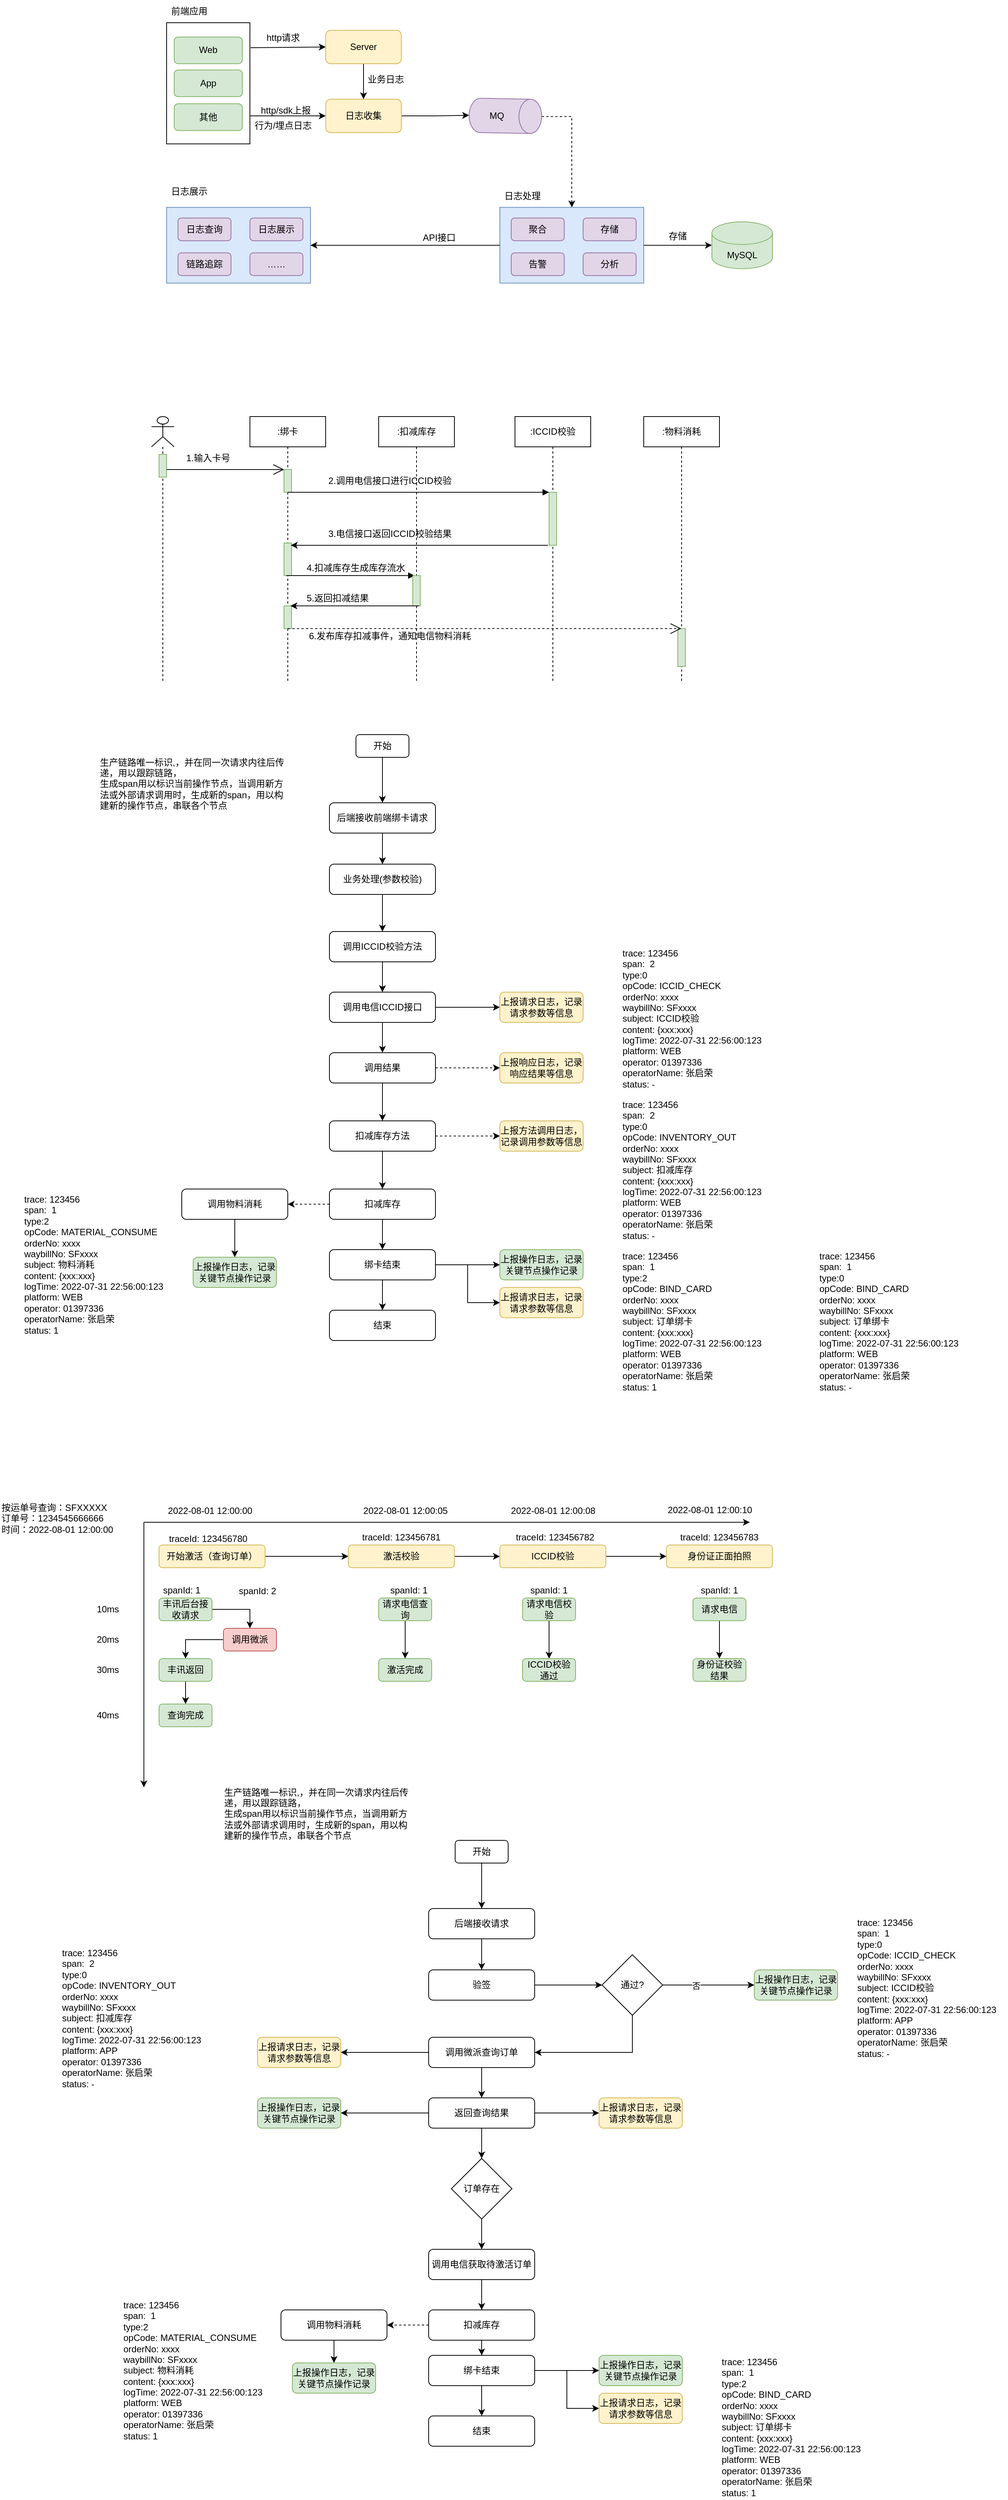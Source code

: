 <mxfile version="20.1.2" type="github">
  <diagram id="kvTPYWObUU4OJ8QcUyJl" name="第 1 页">
    <mxGraphModel dx="1422" dy="839" grid="1" gridSize="10" guides="1" tooltips="1" connect="1" arrows="1" fold="1" page="1" pageScale="1" pageWidth="1169" pageHeight="827" math="0" shadow="0">
      <root>
        <mxCell id="0" />
        <mxCell id="1" parent="0" />
        <mxCell id="aw7fuCHsteFxEcOTFYNh-49" style="edgeStyle=orthogonalEdgeStyle;rounded=0;orthogonalLoop=1;jettySize=auto;html=1;exitX=0.5;exitY=0;exitDx=0;exitDy=0;exitPerimeter=0;dashed=1;" parent="1" source="aw7fuCHsteFxEcOTFYNh-10" target="aw7fuCHsteFxEcOTFYNh-41" edge="1">
          <mxGeometry relative="1" as="geometry" />
        </mxCell>
        <mxCell id="aw7fuCHsteFxEcOTFYNh-10" value="" style="shape=cylinder3;whiteSpace=wrap;html=1;boundedLbl=1;backgroundOutline=1;size=15;rotation=91;fillColor=#e1d5e7;strokeColor=#9673a6;" parent="1" vertex="1">
          <mxGeometry x="654.67" y="185.13" width="45.33" height="95.83" as="geometry" />
        </mxCell>
        <mxCell id="aw7fuCHsteFxEcOTFYNh-28" value="" style="group" parent="1" vertex="1" connectable="0">
          <mxGeometry x="230" y="353.82" width="190" height="100" as="geometry" />
        </mxCell>
        <mxCell id="aw7fuCHsteFxEcOTFYNh-22" value="" style="rounded=0;whiteSpace=wrap;html=1;fillColor=#dae8fc;strokeColor=#6c8ebf;" parent="aw7fuCHsteFxEcOTFYNh-28" vertex="1">
          <mxGeometry width="190" height="100" as="geometry" />
        </mxCell>
        <mxCell id="aw7fuCHsteFxEcOTFYNh-19" value="日志查询" style="rounded=1;whiteSpace=wrap;html=1;fillColor=#e1d5e7;strokeColor=#9673a6;" parent="aw7fuCHsteFxEcOTFYNh-28" vertex="1">
          <mxGeometry x="15" y="14" width="70" height="30" as="geometry" />
        </mxCell>
        <mxCell id="aw7fuCHsteFxEcOTFYNh-20" value="日志展示" style="rounded=1;whiteSpace=wrap;html=1;fillColor=#e1d5e7;strokeColor=#9673a6;" parent="aw7fuCHsteFxEcOTFYNh-28" vertex="1">
          <mxGeometry x="110" y="14" width="70" height="30" as="geometry" />
        </mxCell>
        <mxCell id="aw7fuCHsteFxEcOTFYNh-21" value="链路追踪" style="rounded=1;whiteSpace=wrap;html=1;fillColor=#e1d5e7;strokeColor=#9673a6;" parent="aw7fuCHsteFxEcOTFYNh-28" vertex="1">
          <mxGeometry x="15" y="60" width="70" height="30" as="geometry" />
        </mxCell>
        <mxCell id="KkT-oR0zyqJZEEh2iuAG-106" value="……" style="rounded=1;whiteSpace=wrap;html=1;fillColor=#e1d5e7;strokeColor=#9673a6;" parent="aw7fuCHsteFxEcOTFYNh-28" vertex="1">
          <mxGeometry x="110" y="60" width="70" height="30" as="geometry" />
        </mxCell>
        <mxCell id="aw7fuCHsteFxEcOTFYNh-40" value="" style="group" parent="1" vertex="1" connectable="0">
          <mxGeometry x="670" y="353.82" width="190" height="100" as="geometry" />
        </mxCell>
        <mxCell id="aw7fuCHsteFxEcOTFYNh-41" value="" style="rounded=0;whiteSpace=wrap;html=1;fillColor=#dae8fc;strokeColor=#6c8ebf;" parent="aw7fuCHsteFxEcOTFYNh-40" vertex="1">
          <mxGeometry width="190" height="100" as="geometry" />
        </mxCell>
        <mxCell id="aw7fuCHsteFxEcOTFYNh-42" value="聚合" style="rounded=1;whiteSpace=wrap;html=1;fillColor=#e1d5e7;strokeColor=#9673a6;" parent="aw7fuCHsteFxEcOTFYNh-40" vertex="1">
          <mxGeometry x="15" y="14" width="70" height="30" as="geometry" />
        </mxCell>
        <mxCell id="aw7fuCHsteFxEcOTFYNh-43" value="存储" style="rounded=1;whiteSpace=wrap;html=1;fillColor=#e1d5e7;strokeColor=#9673a6;" parent="aw7fuCHsteFxEcOTFYNh-40" vertex="1">
          <mxGeometry x="110" y="14" width="70" height="30" as="geometry" />
        </mxCell>
        <mxCell id="aw7fuCHsteFxEcOTFYNh-44" value="告警" style="rounded=1;whiteSpace=wrap;html=1;fillColor=#e1d5e7;strokeColor=#9673a6;" parent="aw7fuCHsteFxEcOTFYNh-40" vertex="1">
          <mxGeometry x="15" y="60" width="70" height="30" as="geometry" />
        </mxCell>
        <mxCell id="aw7fuCHsteFxEcOTFYNh-45" value="分析" style="rounded=1;whiteSpace=wrap;html=1;fillColor=#e1d5e7;strokeColor=#9673a6;" parent="aw7fuCHsteFxEcOTFYNh-40" vertex="1">
          <mxGeometry x="110" y="60" width="70" height="30" as="geometry" />
        </mxCell>
        <mxCell id="aw7fuCHsteFxEcOTFYNh-46" value="日志展示" style="text;html=1;strokeColor=none;fillColor=none;align=center;verticalAlign=middle;whiteSpace=wrap;rounded=0;" parent="1" vertex="1">
          <mxGeometry x="230" y="317.82" width="60" height="30" as="geometry" />
        </mxCell>
        <mxCell id="aw7fuCHsteFxEcOTFYNh-47" value="日志处理" style="text;html=1;strokeColor=none;fillColor=none;align=center;verticalAlign=middle;whiteSpace=wrap;rounded=0;" parent="1" vertex="1">
          <mxGeometry x="670" y="323.82" width="60" height="30" as="geometry" />
        </mxCell>
        <mxCell id="aw7fuCHsteFxEcOTFYNh-57" style="edgeStyle=orthogonalEdgeStyle;rounded=0;orthogonalLoop=1;jettySize=auto;html=1;exitX=1;exitY=0.5;exitDx=0;exitDy=0;entryX=0;entryY=0.5;entryDx=0;entryDy=0;entryPerimeter=0;" parent="1" source="aw7fuCHsteFxEcOTFYNh-41" target="aw7fuCHsteFxEcOTFYNh-60" edge="1">
          <mxGeometry relative="1" as="geometry">
            <mxPoint x="940" y="403.82" as="targetPoint" />
          </mxGeometry>
        </mxCell>
        <mxCell id="aw7fuCHsteFxEcOTFYNh-58" style="edgeStyle=orthogonalEdgeStyle;rounded=0;orthogonalLoop=1;jettySize=auto;html=1;exitX=0;exitY=0.5;exitDx=0;exitDy=0;entryX=1;entryY=0.5;entryDx=0;entryDy=0;" parent="1" source="aw7fuCHsteFxEcOTFYNh-41" target="aw7fuCHsteFxEcOTFYNh-22" edge="1">
          <mxGeometry relative="1" as="geometry" />
        </mxCell>
        <mxCell id="aw7fuCHsteFxEcOTFYNh-59" value="API接口" style="text;html=1;strokeColor=none;fillColor=none;align=center;verticalAlign=middle;whiteSpace=wrap;rounded=0;" parent="1" vertex="1">
          <mxGeometry x="560" y="379" width="60" height="30" as="geometry" />
        </mxCell>
        <mxCell id="aw7fuCHsteFxEcOTFYNh-60" value="MySQL" style="shape=cylinder3;whiteSpace=wrap;html=1;boundedLbl=1;backgroundOutline=1;size=15;fillColor=#d5e8d4;strokeColor=#82b366;" parent="1" vertex="1">
          <mxGeometry x="950" y="372.82" width="80" height="62" as="geometry" />
        </mxCell>
        <mxCell id="aw7fuCHsteFxEcOTFYNh-62" style="edgeStyle=orthogonalEdgeStyle;rounded=0;orthogonalLoop=1;jettySize=auto;html=1;exitX=1;exitY=0.5;exitDx=0;exitDy=0;entryX=0.5;entryY=1;entryDx=0;entryDy=0;entryPerimeter=0;" parent="1" source="aw7fuCHsteFxEcOTFYNh-61" target="aw7fuCHsteFxEcOTFYNh-10" edge="1">
          <mxGeometry relative="1" as="geometry" />
        </mxCell>
        <mxCell id="aw7fuCHsteFxEcOTFYNh-61" value="日志收集" style="rounded=1;whiteSpace=wrap;html=1;fillColor=#fff2cc;strokeColor=#d6b656;" parent="1" vertex="1">
          <mxGeometry x="440" y="211" width="100" height="44.09" as="geometry" />
        </mxCell>
        <mxCell id="aw7fuCHsteFxEcOTFYNh-63" value="MQ" style="text;html=1;strokeColor=none;fillColor=none;align=center;verticalAlign=middle;whiteSpace=wrap;rounded=0;" parent="1" vertex="1">
          <mxGeometry x="636" y="218.04" width="60" height="30" as="geometry" />
        </mxCell>
        <mxCell id="KkT-oR0zyqJZEEh2iuAG-2" value="前端应用" style="text;html=1;strokeColor=none;fillColor=none;align=center;verticalAlign=middle;whiteSpace=wrap;rounded=0;" parent="1" vertex="1">
          <mxGeometry x="230" y="80" width="60" height="30" as="geometry" />
        </mxCell>
        <mxCell id="KkT-oR0zyqJZEEh2iuAG-8" value="" style="group;fillColor=#d5e8d4;strokeColor=#82b366;" parent="1" vertex="1" connectable="0">
          <mxGeometry x="230" y="110" width="110" height="160" as="geometry" />
        </mxCell>
        <mxCell id="KkT-oR0zyqJZEEh2iuAG-1" value="" style="rounded=0;whiteSpace=wrap;html=1;" parent="KkT-oR0zyqJZEEh2iuAG-8" vertex="1">
          <mxGeometry width="110" height="160.0" as="geometry" />
        </mxCell>
        <mxCell id="KkT-oR0zyqJZEEh2iuAG-4" value="Web" style="rounded=1;whiteSpace=wrap;html=1;fillColor=#d5e8d4;strokeColor=#82b366;" parent="KkT-oR0zyqJZEEh2iuAG-8" vertex="1">
          <mxGeometry x="10" y="18.824" width="90" height="35.294" as="geometry" />
        </mxCell>
        <mxCell id="KkT-oR0zyqJZEEh2iuAG-5" value="App" style="rounded=1;whiteSpace=wrap;html=1;fillColor=#d5e8d4;strokeColor=#82b366;" parent="KkT-oR0zyqJZEEh2iuAG-8" vertex="1">
          <mxGeometry x="10" y="62.353" width="90" height="35.294" as="geometry" />
        </mxCell>
        <mxCell id="KkT-oR0zyqJZEEh2iuAG-7" value="其他" style="rounded=1;whiteSpace=wrap;html=1;fillColor=#d5e8d4;strokeColor=#82b366;" parent="KkT-oR0zyqJZEEh2iuAG-8" vertex="1">
          <mxGeometry x="10" y="107.059" width="90" height="35.294" as="geometry" />
        </mxCell>
        <mxCell id="KkT-oR0zyqJZEEh2iuAG-11" value="http请求" style="text;html=1;strokeColor=none;fillColor=none;align=center;verticalAlign=middle;whiteSpace=wrap;rounded=0;" parent="1" vertex="1">
          <mxGeometry x="350" y="120" width="67.5" height="20" as="geometry" />
        </mxCell>
        <mxCell id="KkT-oR0zyqJZEEh2iuAG-36" value=":绑卡" style="shape=umlLifeline;perimeter=lifelinePerimeter;whiteSpace=wrap;html=1;container=1;collapsible=0;recursiveResize=0;outlineConnect=0;" parent="1" vertex="1">
          <mxGeometry x="340" y="630" width="100" height="350" as="geometry" />
        </mxCell>
        <mxCell id="KkT-oR0zyqJZEEh2iuAG-39" value="" style="html=1;points=[];perimeter=orthogonalPerimeter;fillColor=#d5e8d4;strokeColor=#82b366;" parent="KkT-oR0zyqJZEEh2iuAG-36" vertex="1">
          <mxGeometry x="45" y="70" width="10" height="30" as="geometry" />
        </mxCell>
        <mxCell id="KkT-oR0zyqJZEEh2iuAG-44" value="" style="html=1;points=[];perimeter=orthogonalPerimeter;fillColor=#d5e8d4;strokeColor=#82b366;" parent="KkT-oR0zyqJZEEh2iuAG-36" vertex="1">
          <mxGeometry x="45" y="167" width="10" height="43" as="geometry" />
        </mxCell>
        <mxCell id="KkT-oR0zyqJZEEh2iuAG-52" value="" style="html=1;verticalAlign=bottom;endArrow=block;rounded=0;" parent="KkT-oR0zyqJZEEh2iuAG-36" edge="1">
          <mxGeometry x="0.203" y="10" width="80" relative="1" as="geometry">
            <mxPoint x="48" y="210" as="sourcePoint" />
            <mxPoint x="217.5" y="210" as="targetPoint" />
            <mxPoint as="offset" />
          </mxGeometry>
        </mxCell>
        <mxCell id="KkT-oR0zyqJZEEh2iuAG-56" value="" style="html=1;points=[];perimeter=orthogonalPerimeter;fillColor=#d5e8d4;strokeColor=#82b366;" parent="KkT-oR0zyqJZEEh2iuAG-36" vertex="1">
          <mxGeometry x="45" y="250" width="10" height="30" as="geometry" />
        </mxCell>
        <mxCell id="KkT-oR0zyqJZEEh2iuAG-37" value=":扣减库存" style="shape=umlLifeline;perimeter=lifelinePerimeter;whiteSpace=wrap;html=1;container=1;collapsible=0;recursiveResize=0;outlineConnect=0;" parent="1" vertex="1">
          <mxGeometry x="510" y="630" width="100" height="350" as="geometry" />
        </mxCell>
        <mxCell id="KkT-oR0zyqJZEEh2iuAG-49" value="" style="html=1;points=[];perimeter=orthogonalPerimeter;fillColor=#d5e8d4;strokeColor=#82b366;" parent="KkT-oR0zyqJZEEh2iuAG-37" vertex="1">
          <mxGeometry x="45" y="210" width="10" height="40" as="geometry" />
        </mxCell>
        <mxCell id="KkT-oR0zyqJZEEh2iuAG-76" value="6.发布库存扣减事件，通知电信物料消耗" style="text;html=1;strokeColor=none;fillColor=none;align=center;verticalAlign=middle;whiteSpace=wrap;rounded=0;" parent="KkT-oR0zyqJZEEh2iuAG-37" vertex="1">
          <mxGeometry x="-110" y="280" width="250" height="20" as="geometry" />
        </mxCell>
        <mxCell id="KkT-oR0zyqJZEEh2iuAG-38" value=":ICCID校验" style="shape=umlLifeline;perimeter=lifelinePerimeter;whiteSpace=wrap;html=1;container=1;collapsible=0;recursiveResize=0;outlineConnect=0;" parent="1" vertex="1">
          <mxGeometry x="690" y="630" width="100" height="350" as="geometry" />
        </mxCell>
        <mxCell id="KkT-oR0zyqJZEEh2iuAG-41" value="" style="html=1;points=[];perimeter=orthogonalPerimeter;fillColor=#d5e8d4;strokeColor=#82b366;" parent="KkT-oR0zyqJZEEh2iuAG-38" vertex="1">
          <mxGeometry x="45" y="100" width="10" height="70" as="geometry" />
        </mxCell>
        <mxCell id="KkT-oR0zyqJZEEh2iuAG-42" value="" style="html=1;verticalAlign=bottom;endArrow=block;entryX=0;entryY=0;rounded=0;" parent="1" source="KkT-oR0zyqJZEEh2iuAG-36" target="KkT-oR0zyqJZEEh2iuAG-41" edge="1">
          <mxGeometry relative="1" as="geometry">
            <mxPoint x="665" y="730" as="sourcePoint" />
          </mxGeometry>
        </mxCell>
        <mxCell id="KkT-oR0zyqJZEEh2iuAG-48" value="" style="endArrow=classic;html=1;rounded=0;" parent="1" edge="1">
          <mxGeometry width="50" height="50" relative="1" as="geometry">
            <mxPoint x="733.5" y="800" as="sourcePoint" />
            <mxPoint x="394" y="800" as="targetPoint" />
            <Array as="points">
              <mxPoint x="524" y="800" />
            </Array>
          </mxGeometry>
        </mxCell>
        <mxCell id="KkT-oR0zyqJZEEh2iuAG-53" value=":物料消耗" style="shape=umlLifeline;perimeter=lifelinePerimeter;whiteSpace=wrap;html=1;container=1;collapsible=0;recursiveResize=0;outlineConnect=0;" parent="1" vertex="1">
          <mxGeometry x="860" y="630" width="100" height="350" as="geometry" />
        </mxCell>
        <mxCell id="KkT-oR0zyqJZEEh2iuAG-55" value="" style="html=1;points=[];perimeter=orthogonalPerimeter;fillColor=#d5e8d4;strokeColor=#82b366;" parent="KkT-oR0zyqJZEEh2iuAG-53" vertex="1">
          <mxGeometry x="45" y="280" width="10" height="50" as="geometry" />
        </mxCell>
        <mxCell id="KkT-oR0zyqJZEEh2iuAG-57" value="" style="endArrow=classic;html=1;rounded=0;" parent="1" edge="1">
          <mxGeometry width="50" height="50" relative="1" as="geometry">
            <mxPoint x="563.5" y="880" as="sourcePoint" />
            <mxPoint x="393.5" y="880" as="targetPoint" />
            <Array as="points">
              <mxPoint x="494" y="880" />
            </Array>
          </mxGeometry>
        </mxCell>
        <mxCell id="KkT-oR0zyqJZEEh2iuAG-62" value="" style="endArrow=open;endFill=1;endSize=12;html=1;rounded=0;dashed=1;" parent="1" target="KkT-oR0zyqJZEEh2iuAG-53" edge="1">
          <mxGeometry width="160" relative="1" as="geometry">
            <mxPoint x="390" y="910" as="sourcePoint" />
            <mxPoint x="550" y="910" as="targetPoint" />
          </mxGeometry>
        </mxCell>
        <mxCell id="KkT-oR0zyqJZEEh2iuAG-66" value="" style="shape=umlLifeline;participant=umlActor;perimeter=lifelinePerimeter;whiteSpace=wrap;html=1;container=1;collapsible=0;recursiveResize=0;verticalAlign=top;spacingTop=36;outlineConnect=0;" parent="1" vertex="1">
          <mxGeometry x="210" y="630" width="30" height="350" as="geometry" />
        </mxCell>
        <mxCell id="KkT-oR0zyqJZEEh2iuAG-67" value="" style="html=1;points=[];perimeter=orthogonalPerimeter;fillColor=#d5e8d4;strokeColor=#82b366;" parent="KkT-oR0zyqJZEEh2iuAG-66" vertex="1">
          <mxGeometry x="10" y="50" width="10" height="30" as="geometry" />
        </mxCell>
        <mxCell id="KkT-oR0zyqJZEEh2iuAG-68" value="" style="endArrow=open;endFill=1;endSize=12;html=1;rounded=0;" parent="1" edge="1">
          <mxGeometry width="160" relative="1" as="geometry">
            <mxPoint x="230" y="700" as="sourcePoint" />
            <mxPoint x="385" y="700" as="targetPoint" />
          </mxGeometry>
        </mxCell>
        <mxCell id="KkT-oR0zyqJZEEh2iuAG-69" value="1.输入卡号" style="text;html=1;strokeColor=none;fillColor=none;align=center;verticalAlign=middle;whiteSpace=wrap;rounded=0;" parent="1" vertex="1">
          <mxGeometry x="255" y="670" width="60" height="30" as="geometry" />
        </mxCell>
        <mxCell id="KkT-oR0zyqJZEEh2iuAG-70" value="2.调用电信接口进行ICCID校验" style="text;html=1;strokeColor=none;fillColor=none;align=center;verticalAlign=middle;whiteSpace=wrap;rounded=0;" parent="1" vertex="1">
          <mxGeometry x="440" y="700" width="170" height="30" as="geometry" />
        </mxCell>
        <mxCell id="KkT-oR0zyqJZEEh2iuAG-71" value="3.电信接口返回ICCID校验结果" style="text;html=1;strokeColor=none;fillColor=none;align=center;verticalAlign=middle;whiteSpace=wrap;rounded=0;" parent="1" vertex="1">
          <mxGeometry x="440" y="770" width="170" height="30" as="geometry" />
        </mxCell>
        <mxCell id="KkT-oR0zyqJZEEh2iuAG-72" value="4.扣减库存生成库存流水" style="text;html=1;strokeColor=none;fillColor=none;align=center;verticalAlign=middle;whiteSpace=wrap;rounded=0;" parent="1" vertex="1">
          <mxGeometry x="410" y="820" width="140" height="20" as="geometry" />
        </mxCell>
        <mxCell id="KkT-oR0zyqJZEEh2iuAG-73" value="5.返回扣减结果" style="text;html=1;strokeColor=none;fillColor=none;align=center;verticalAlign=middle;whiteSpace=wrap;rounded=0;" parent="1" vertex="1">
          <mxGeometry x="396" y="860" width="120" height="20" as="geometry" />
        </mxCell>
        <mxCell id="KkT-oR0zyqJZEEh2iuAG-95" style="edgeStyle=orthogonalEdgeStyle;rounded=0;orthogonalLoop=1;jettySize=auto;html=1;exitX=0.5;exitY=1;exitDx=0;exitDy=0;entryX=0.5;entryY=0;entryDx=0;entryDy=0;" parent="1" source="KkT-oR0zyqJZEEh2iuAG-92" target="aw7fuCHsteFxEcOTFYNh-61" edge="1">
          <mxGeometry relative="1" as="geometry" />
        </mxCell>
        <mxCell id="KkT-oR0zyqJZEEh2iuAG-92" value="Server" style="rounded=1;whiteSpace=wrap;html=1;fillColor=#fff2cc;strokeColor=#d6b656;" parent="1" vertex="1">
          <mxGeometry x="440" y="120" width="100" height="44.09" as="geometry" />
        </mxCell>
        <mxCell id="KkT-oR0zyqJZEEh2iuAG-97" value="" style="endArrow=classic;html=1;rounded=0;entryX=0;entryY=0.5;entryDx=0;entryDy=0;" parent="1" target="aw7fuCHsteFxEcOTFYNh-61" edge="1">
          <mxGeometry width="50" height="50" relative="1" as="geometry">
            <mxPoint x="340" y="233" as="sourcePoint" />
            <mxPoint x="430" y="210" as="targetPoint" />
          </mxGeometry>
        </mxCell>
        <mxCell id="KkT-oR0zyqJZEEh2iuAG-98" value="http/sdk上报" style="text;html=1;strokeColor=none;fillColor=none;align=center;verticalAlign=middle;whiteSpace=wrap;rounded=0;" parent="1" vertex="1">
          <mxGeometry x="350" y="211" width="75" height="30" as="geometry" />
        </mxCell>
        <mxCell id="KkT-oR0zyqJZEEh2iuAG-99" value="业务日志" style="text;html=1;strokeColor=none;fillColor=none;align=center;verticalAlign=middle;whiteSpace=wrap;rounded=0;" parent="1" vertex="1">
          <mxGeometry x="492.5" y="175.5" width="52.5" height="19" as="geometry" />
        </mxCell>
        <mxCell id="KkT-oR0zyqJZEEh2iuAG-101" value="" style="endArrow=classic;html=1;rounded=0;entryX=0;entryY=0.5;entryDx=0;entryDy=0;exitX=1.009;exitY=0.206;exitDx=0;exitDy=0;exitPerimeter=0;" parent="1" source="KkT-oR0zyqJZEEh2iuAG-1" target="KkT-oR0zyqJZEEh2iuAG-92" edge="1">
          <mxGeometry width="50" height="50" relative="1" as="geometry">
            <mxPoint x="360" y="180" as="sourcePoint" />
            <mxPoint x="410" y="130" as="targetPoint" />
          </mxGeometry>
        </mxCell>
        <mxCell id="KkT-oR0zyqJZEEh2iuAG-103" value="存储" style="text;html=1;strokeColor=none;fillColor=none;align=center;verticalAlign=middle;whiteSpace=wrap;rounded=0;" parent="1" vertex="1">
          <mxGeometry x="880" y="383" width="50" height="17.18" as="geometry" />
        </mxCell>
        <mxCell id="KkT-oR0zyqJZEEh2iuAG-104" value="行为/埋点日志" style="text;html=1;strokeColor=none;fillColor=none;align=center;verticalAlign=middle;whiteSpace=wrap;rounded=0;" parent="1" vertex="1">
          <mxGeometry x="340.63" y="236.09" width="86.25" height="19" as="geometry" />
        </mxCell>
        <mxCell id="KkT-oR0zyqJZEEh2iuAG-109" style="edgeStyle=orthogonalEdgeStyle;rounded=0;orthogonalLoop=1;jettySize=auto;html=1;exitX=0.5;exitY=1;exitDx=0;exitDy=0;entryX=0.5;entryY=0;entryDx=0;entryDy=0;" parent="1" source="KkT-oR0zyqJZEEh2iuAG-107" target="KkT-oR0zyqJZEEh2iuAG-108" edge="1">
          <mxGeometry relative="1" as="geometry" />
        </mxCell>
        <mxCell id="KkT-oR0zyqJZEEh2iuAG-107" value="开始" style="rounded=1;whiteSpace=wrap;html=1;" parent="1" vertex="1">
          <mxGeometry x="480" y="1050" width="70" height="30" as="geometry" />
        </mxCell>
        <mxCell id="KkT-oR0zyqJZEEh2iuAG-111" style="edgeStyle=orthogonalEdgeStyle;rounded=0;orthogonalLoop=1;jettySize=auto;html=1;exitX=0.5;exitY=1;exitDx=0;exitDy=0;entryX=0.5;entryY=0;entryDx=0;entryDy=0;" parent="1" source="KkT-oR0zyqJZEEh2iuAG-108" target="KkT-oR0zyqJZEEh2iuAG-110" edge="1">
          <mxGeometry relative="1" as="geometry" />
        </mxCell>
        <mxCell id="KkT-oR0zyqJZEEh2iuAG-108" value="后端接收前端绑卡请求" style="rounded=1;whiteSpace=wrap;html=1;" parent="1" vertex="1">
          <mxGeometry x="445" y="1140" width="140" height="40" as="geometry" />
        </mxCell>
        <mxCell id="KkT-oR0zyqJZEEh2iuAG-117" style="edgeStyle=orthogonalEdgeStyle;rounded=0;orthogonalLoop=1;jettySize=auto;html=1;exitX=0.5;exitY=1;exitDx=0;exitDy=0;entryX=0.5;entryY=0;entryDx=0;entryDy=0;" parent="1" source="KkT-oR0zyqJZEEh2iuAG-110" target="KkT-oR0zyqJZEEh2iuAG-119" edge="1">
          <mxGeometry relative="1" as="geometry">
            <mxPoint x="515" y="1310" as="targetPoint" />
          </mxGeometry>
        </mxCell>
        <mxCell id="KkT-oR0zyqJZEEh2iuAG-110" value="业务处理(参数校验)" style="rounded=1;whiteSpace=wrap;html=1;" parent="1" vertex="1">
          <mxGeometry x="445" y="1221" width="140" height="40" as="geometry" />
        </mxCell>
        <mxCell id="KkT-oR0zyqJZEEh2iuAG-142" style="edgeStyle=orthogonalEdgeStyle;rounded=0;orthogonalLoop=1;jettySize=auto;html=1;exitX=0.5;exitY=1;exitDx=0;exitDy=0;entryX=0.5;entryY=0;entryDx=0;entryDy=0;" parent="1" source="KkT-oR0zyqJZEEh2iuAG-119" target="KkT-oR0zyqJZEEh2iuAG-131" edge="1">
          <mxGeometry relative="1" as="geometry" />
        </mxCell>
        <mxCell id="KkT-oR0zyqJZEEh2iuAG-119" value="调用ICCID校验方法" style="rounded=1;whiteSpace=wrap;html=1;" parent="1" vertex="1">
          <mxGeometry x="445" y="1310" width="140" height="40" as="geometry" />
        </mxCell>
        <mxCell id="KkT-oR0zyqJZEEh2iuAG-146" style="edgeStyle=orthogonalEdgeStyle;rounded=0;orthogonalLoop=1;jettySize=auto;html=1;exitX=0.5;exitY=1;exitDx=0;exitDy=0;entryX=0.5;entryY=0;entryDx=0;entryDy=0;" parent="1" source="KkT-oR0zyqJZEEh2iuAG-131" target="KkT-oR0zyqJZEEh2iuAG-132" edge="1">
          <mxGeometry relative="1" as="geometry" />
        </mxCell>
        <mxCell id="KkT-oR0zyqJZEEh2iuAG-157" style="edgeStyle=orthogonalEdgeStyle;rounded=0;orthogonalLoop=1;jettySize=auto;html=1;exitX=1;exitY=0.5;exitDx=0;exitDy=0;" parent="1" source="KkT-oR0zyqJZEEh2iuAG-131" target="KkT-oR0zyqJZEEh2iuAG-156" edge="1">
          <mxGeometry relative="1" as="geometry" />
        </mxCell>
        <mxCell id="KkT-oR0zyqJZEEh2iuAG-131" value="调用电信ICCID接口" style="rounded=1;whiteSpace=wrap;html=1;" parent="1" vertex="1">
          <mxGeometry x="445" y="1390" width="140" height="40" as="geometry" />
        </mxCell>
        <mxCell id="KkT-oR0zyqJZEEh2iuAG-143" style="edgeStyle=orthogonalEdgeStyle;rounded=0;orthogonalLoop=1;jettySize=auto;html=1;exitX=0.5;exitY=1;exitDx=0;exitDy=0;" parent="1" source="KkT-oR0zyqJZEEh2iuAG-132" target="KkT-oR0zyqJZEEh2iuAG-133" edge="1">
          <mxGeometry relative="1" as="geometry" />
        </mxCell>
        <mxCell id="KkT-oR0zyqJZEEh2iuAG-155" style="edgeStyle=orthogonalEdgeStyle;rounded=0;orthogonalLoop=1;jettySize=auto;html=1;exitX=1;exitY=0.5;exitDx=0;exitDy=0;dashed=1;" parent="1" source="KkT-oR0zyqJZEEh2iuAG-132" target="KkT-oR0zyqJZEEh2iuAG-154" edge="1">
          <mxGeometry relative="1" as="geometry" />
        </mxCell>
        <mxCell id="KkT-oR0zyqJZEEh2iuAG-132" value="调用结果" style="rounded=1;whiteSpace=wrap;html=1;" parent="1" vertex="1">
          <mxGeometry x="445" y="1470" width="140" height="40" as="geometry" />
        </mxCell>
        <mxCell id="KkT-oR0zyqJZEEh2iuAG-144" style="edgeStyle=orthogonalEdgeStyle;rounded=0;orthogonalLoop=1;jettySize=auto;html=1;entryX=0.5;entryY=0;entryDx=0;entryDy=0;" parent="1" source="KkT-oR0zyqJZEEh2iuAG-133" target="KkT-oR0zyqJZEEh2iuAG-134" edge="1">
          <mxGeometry relative="1" as="geometry" />
        </mxCell>
        <mxCell id="KkT-oR0zyqJZEEh2iuAG-153" style="edgeStyle=orthogonalEdgeStyle;rounded=0;orthogonalLoop=1;jettySize=auto;html=1;exitX=1;exitY=0.5;exitDx=0;exitDy=0;dashed=1;" parent="1" source="KkT-oR0zyqJZEEh2iuAG-133" target="KkT-oR0zyqJZEEh2iuAG-152" edge="1">
          <mxGeometry relative="1" as="geometry" />
        </mxCell>
        <mxCell id="KkT-oR0zyqJZEEh2iuAG-133" value="扣减库存方法" style="rounded=1;whiteSpace=wrap;html=1;" parent="1" vertex="1">
          <mxGeometry x="445" y="1560" width="140" height="40" as="geometry" />
        </mxCell>
        <mxCell id="KkT-oR0zyqJZEEh2iuAG-145" style="edgeStyle=orthogonalEdgeStyle;rounded=0;orthogonalLoop=1;jettySize=auto;html=1;entryX=0.5;entryY=0;entryDx=0;entryDy=0;" parent="1" source="KkT-oR0zyqJZEEh2iuAG-134" target="KkT-oR0zyqJZEEh2iuAG-135" edge="1">
          <mxGeometry relative="1" as="geometry" />
        </mxCell>
        <mxCell id="KkT-oR0zyqJZEEh2iuAG-174" style="edgeStyle=orthogonalEdgeStyle;rounded=0;orthogonalLoop=1;jettySize=auto;html=1;entryX=1;entryY=0.5;entryDx=0;entryDy=0;dashed=1;" parent="1" source="KkT-oR0zyqJZEEh2iuAG-134" target="KkT-oR0zyqJZEEh2iuAG-172" edge="1">
          <mxGeometry relative="1" as="geometry" />
        </mxCell>
        <mxCell id="KkT-oR0zyqJZEEh2iuAG-134" value="扣减库存" style="rounded=1;whiteSpace=wrap;html=1;" parent="1" vertex="1">
          <mxGeometry x="445" y="1650" width="140" height="40" as="geometry" />
        </mxCell>
        <mxCell id="KkT-oR0zyqJZEEh2iuAG-138" style="edgeStyle=orthogonalEdgeStyle;rounded=0;orthogonalLoop=1;jettySize=auto;html=1;exitX=0.5;exitY=1;exitDx=0;exitDy=0;entryX=0.5;entryY=0;entryDx=0;entryDy=0;" parent="1" source="KkT-oR0zyqJZEEh2iuAG-135" target="KkT-oR0zyqJZEEh2iuAG-136" edge="1">
          <mxGeometry relative="1" as="geometry" />
        </mxCell>
        <mxCell id="KkT-oR0zyqJZEEh2iuAG-151" style="edgeStyle=orthogonalEdgeStyle;rounded=0;orthogonalLoop=1;jettySize=auto;html=1;exitX=1;exitY=0.5;exitDx=0;exitDy=0;entryX=0;entryY=0.5;entryDx=0;entryDy=0;" parent="1" source="KkT-oR0zyqJZEEh2iuAG-135" target="KkT-oR0zyqJZEEh2iuAG-150" edge="1">
          <mxGeometry relative="1" as="geometry" />
        </mxCell>
        <mxCell id="3sWgMQn-a0ZtMmKVRTPP-20" style="edgeStyle=orthogonalEdgeStyle;rounded=0;orthogonalLoop=1;jettySize=auto;html=1;entryX=0;entryY=0.5;entryDx=0;entryDy=0;" edge="1" parent="1" source="KkT-oR0zyqJZEEh2iuAG-135" target="3sWgMQn-a0ZtMmKVRTPP-19">
          <mxGeometry relative="1" as="geometry" />
        </mxCell>
        <mxCell id="KkT-oR0zyqJZEEh2iuAG-135" value="绑卡结束" style="rounded=1;whiteSpace=wrap;html=1;" parent="1" vertex="1">
          <mxGeometry x="445" y="1730" width="140" height="40" as="geometry" />
        </mxCell>
        <mxCell id="KkT-oR0zyqJZEEh2iuAG-136" value="结束" style="rounded=1;whiteSpace=wrap;html=1;" parent="1" vertex="1">
          <mxGeometry x="445" y="1810" width="140" height="40" as="geometry" />
        </mxCell>
        <mxCell id="KkT-oR0zyqJZEEh2iuAG-150" value="上报操作日志，记录关键节点操作记录" style="rounded=1;whiteSpace=wrap;html=1;fillColor=#d5e8d4;strokeColor=#82b366;" parent="1" vertex="1">
          <mxGeometry x="670" y="1730" width="110" height="40" as="geometry" />
        </mxCell>
        <mxCell id="KkT-oR0zyqJZEEh2iuAG-152" value="上报方法调用日志，记录调用参数等信息" style="rounded=1;whiteSpace=wrap;html=1;fillColor=#fff2cc;strokeColor=#d6b656;" parent="1" vertex="1">
          <mxGeometry x="670" y="1560" width="110" height="40" as="geometry" />
        </mxCell>
        <mxCell id="KkT-oR0zyqJZEEh2iuAG-154" value="上报响应日志，记录响应结果等信息" style="rounded=1;whiteSpace=wrap;html=1;fillColor=#fff2cc;strokeColor=#d6b656;" parent="1" vertex="1">
          <mxGeometry x="670" y="1470" width="110" height="40" as="geometry" />
        </mxCell>
        <mxCell id="KkT-oR0zyqJZEEh2iuAG-156" value="上报请求日志，记录请求参数等信息" style="rounded=1;whiteSpace=wrap;html=1;fillColor=#fff2cc;strokeColor=#d6b656;" parent="1" vertex="1">
          <mxGeometry x="670" y="1390" width="110" height="40" as="geometry" />
        </mxCell>
        <mxCell id="KkT-oR0zyqJZEEh2iuAG-159" value="生产链路唯一标识,，并在同一次请求内往后传递，用以跟踪链路，&lt;br&gt;生成span用以标识当前操作节点，当调用新方法或外部请求调用时，生成新的span，用以构建新的操作节点，串联各个节点" style="text;html=1;strokeColor=none;fillColor=none;align=left;verticalAlign=middle;whiteSpace=wrap;rounded=0;" parent="1" vertex="1">
          <mxGeometry x="140" y="1070" width="256" height="90" as="geometry" />
        </mxCell>
        <mxCell id="KkT-oR0zyqJZEEh2iuAG-161" value="trace: 123456&lt;br&gt;span:&amp;nbsp; 2&lt;br&gt;type:0&lt;br&gt;opCode: ICCID_CHECK&lt;br&gt;orderNo: xxxx&lt;br&gt;waybillNo: SFxxxx&lt;br&gt;subject: ICCID校验&lt;br&gt;content: {xxx:xxx}&lt;br&gt;logTime: 2022-07-31 22:56:00:123&lt;br&gt;platform: WEB&lt;br&gt;operator: 01397336&lt;br&gt;operatorName: 张启荣&lt;br&gt;status: -" style="text;html=1;strokeColor=none;fillColor=none;align=left;verticalAlign=middle;whiteSpace=wrap;rounded=0;" parent="1" vertex="1">
          <mxGeometry x="830" y="1330" width="200" height="190" as="geometry" />
        </mxCell>
        <mxCell id="KkT-oR0zyqJZEEh2iuAG-162" value="trace: 123456&lt;br&gt;span:&amp;nbsp; 2&lt;br&gt;type:0&lt;br&gt;opCode: INVENTORY_OUT&lt;br&gt;orderNo: xxxx&lt;br&gt;waybillNo: SFxxxx&lt;br&gt;subject: 扣减库存&lt;br&gt;content: {xxx:xxx}&lt;br&gt;logTime: 2022-07-31 22:56:00:123&lt;br&gt;platform: WEB&lt;br&gt;operator: 01397336&lt;br&gt;operatorName: 张启荣&lt;br&gt;status: -" style="text;html=1;strokeColor=none;fillColor=none;align=left;verticalAlign=middle;whiteSpace=wrap;rounded=0;" parent="1" vertex="1">
          <mxGeometry x="830" y="1530" width="200" height="190" as="geometry" />
        </mxCell>
        <mxCell id="KkT-oR0zyqJZEEh2iuAG-163" value="trace: 123456&lt;br&gt;span:&amp;nbsp; 1&lt;br&gt;type:2&lt;br&gt;opCode: BIND_CARD&lt;br&gt;orderNo: xxxx&lt;br&gt;waybillNo: SFxxxx&lt;br&gt;subject: 订单绑卡&lt;br&gt;content: {xxx:xxx}&lt;br&gt;logTime: 2022-07-31 22:56:00:123&lt;br&gt;platform: WEB&lt;br&gt;operator: 01397336&lt;br&gt;operatorName: 张启荣&lt;br&gt;status: 1" style="text;html=1;strokeColor=none;fillColor=none;align=left;verticalAlign=middle;whiteSpace=wrap;rounded=0;" parent="1" vertex="1">
          <mxGeometry x="830" y="1730" width="200" height="190" as="geometry" />
        </mxCell>
        <mxCell id="KkT-oR0zyqJZEEh2iuAG-171" value="trace: 123456&lt;br&gt;span:&amp;nbsp; 1&lt;br&gt;type:2&lt;br&gt;opCode: MATERIAL_CONSUME&lt;br&gt;orderNo: xxxx&lt;br&gt;waybillNo: SFxxxx&lt;br&gt;subject: 物料消耗&lt;br&gt;content: {xxx:xxx}&lt;br&gt;logTime: 2022-07-31 22:56:00:123&lt;br&gt;platform: WEB&lt;br&gt;operator: 01397336&lt;br&gt;operatorName: 张启荣&lt;br&gt;status: 1" style="text;html=1;strokeColor=none;fillColor=none;align=left;verticalAlign=middle;whiteSpace=wrap;rounded=0;" parent="1" vertex="1">
          <mxGeometry x="40" y="1655" width="200" height="190" as="geometry" />
        </mxCell>
        <mxCell id="KkT-oR0zyqJZEEh2iuAG-176" style="edgeStyle=orthogonalEdgeStyle;rounded=0;orthogonalLoop=1;jettySize=auto;html=1;exitX=0.5;exitY=1;exitDx=0;exitDy=0;entryX=0.5;entryY=0;entryDx=0;entryDy=0;" parent="1" source="KkT-oR0zyqJZEEh2iuAG-172" target="KkT-oR0zyqJZEEh2iuAG-175" edge="1">
          <mxGeometry relative="1" as="geometry" />
        </mxCell>
        <mxCell id="KkT-oR0zyqJZEEh2iuAG-172" value="调用物料消耗" style="rounded=1;whiteSpace=wrap;html=1;" parent="1" vertex="1">
          <mxGeometry x="250" y="1650" width="140" height="40" as="geometry" />
        </mxCell>
        <mxCell id="KkT-oR0zyqJZEEh2iuAG-175" value="上报操作日志，记录关键节点操作记录" style="rounded=1;whiteSpace=wrap;html=1;fillColor=#d5e8d4;strokeColor=#82b366;" parent="1" vertex="1">
          <mxGeometry x="265" y="1740" width="110" height="40" as="geometry" />
        </mxCell>
        <mxCell id="3sWgMQn-a0ZtMmKVRTPP-4" value="" style="endArrow=classic;html=1;rounded=0;" edge="1" parent="1">
          <mxGeometry width="50" height="50" relative="1" as="geometry">
            <mxPoint x="200" y="2090" as="sourcePoint" />
            <mxPoint x="1000" y="2090" as="targetPoint" />
          </mxGeometry>
        </mxCell>
        <mxCell id="3sWgMQn-a0ZtMmKVRTPP-5" value="" style="endArrow=classic;html=1;rounded=0;" edge="1" parent="1">
          <mxGeometry width="50" height="50" relative="1" as="geometry">
            <mxPoint x="200" y="2090" as="sourcePoint" />
            <mxPoint x="200" y="2440" as="targetPoint" />
          </mxGeometry>
        </mxCell>
        <mxCell id="3sWgMQn-a0ZtMmKVRTPP-46" style="edgeStyle=orthogonalEdgeStyle;rounded=0;orthogonalLoop=1;jettySize=auto;html=1;entryX=0;entryY=0.5;entryDx=0;entryDy=0;" edge="1" parent="1" source="3sWgMQn-a0ZtMmKVRTPP-11" target="3sWgMQn-a0ZtMmKVRTPP-22">
          <mxGeometry relative="1" as="geometry" />
        </mxCell>
        <mxCell id="3sWgMQn-a0ZtMmKVRTPP-11" value="开始激活（查询订单）" style="rounded=1;whiteSpace=wrap;html=1;fillColor=#fff2cc;strokeColor=#d6b656;" vertex="1" parent="1">
          <mxGeometry x="220" y="2120" width="140" height="30" as="geometry" />
        </mxCell>
        <mxCell id="3sWgMQn-a0ZtMmKVRTPP-19" value="上报请求日志，记录请求参数等信息" style="rounded=1;whiteSpace=wrap;html=1;fillColor=#fff2cc;strokeColor=#d6b656;" vertex="1" parent="1">
          <mxGeometry x="670" y="1780" width="110" height="40" as="geometry" />
        </mxCell>
        <mxCell id="3sWgMQn-a0ZtMmKVRTPP-21" value="trace: 123456&lt;br&gt;span:&amp;nbsp; 1&lt;br&gt;type:0&lt;br&gt;opCode: BIND_CARD&lt;br&gt;orderNo: xxxx&lt;br&gt;waybillNo: SFxxxx&lt;br&gt;subject: 订单绑卡&lt;br&gt;content: {xxx:xxx}&lt;br&gt;logTime: 2022-07-31 22:56:00:123&lt;br&gt;platform: WEB&lt;br&gt;operator: 01397336&lt;br&gt;operatorName: 张启荣&lt;br&gt;status: -" style="text;html=1;strokeColor=none;fillColor=none;align=left;verticalAlign=middle;whiteSpace=wrap;rounded=0;" vertex="1" parent="1">
          <mxGeometry x="1090" y="1730" width="200" height="190" as="geometry" />
        </mxCell>
        <mxCell id="3sWgMQn-a0ZtMmKVRTPP-47" style="edgeStyle=orthogonalEdgeStyle;rounded=0;orthogonalLoop=1;jettySize=auto;html=1;" edge="1" parent="1" source="3sWgMQn-a0ZtMmKVRTPP-22" target="3sWgMQn-a0ZtMmKVRTPP-23">
          <mxGeometry relative="1" as="geometry" />
        </mxCell>
        <mxCell id="3sWgMQn-a0ZtMmKVRTPP-22" value="激活校验" style="rounded=1;whiteSpace=wrap;html=1;fillColor=#fff2cc;strokeColor=#d6b656;" vertex="1" parent="1">
          <mxGeometry x="470" y="2120" width="140" height="30" as="geometry" />
        </mxCell>
        <mxCell id="3sWgMQn-a0ZtMmKVRTPP-48" style="edgeStyle=orthogonalEdgeStyle;rounded=0;orthogonalLoop=1;jettySize=auto;html=1;" edge="1" parent="1" source="3sWgMQn-a0ZtMmKVRTPP-23" target="3sWgMQn-a0ZtMmKVRTPP-24">
          <mxGeometry relative="1" as="geometry" />
        </mxCell>
        <mxCell id="3sWgMQn-a0ZtMmKVRTPP-23" value="ICCID校验" style="rounded=1;whiteSpace=wrap;html=1;fillColor=#fff2cc;strokeColor=#d6b656;" vertex="1" parent="1">
          <mxGeometry x="670" y="2120" width="140" height="30" as="geometry" />
        </mxCell>
        <mxCell id="3sWgMQn-a0ZtMmKVRTPP-24" value="身份证正面拍照" style="rounded=1;whiteSpace=wrap;html=1;fillColor=#fff2cc;strokeColor=#d6b656;" vertex="1" parent="1">
          <mxGeometry x="890" y="2120" width="140" height="30" as="geometry" />
        </mxCell>
        <mxCell id="3sWgMQn-a0ZtMmKVRTPP-67" style="edgeStyle=orthogonalEdgeStyle;rounded=0;orthogonalLoop=1;jettySize=auto;html=1;entryX=0.5;entryY=0;entryDx=0;entryDy=0;" edge="1" parent="1" source="3sWgMQn-a0ZtMmKVRTPP-25" target="3sWgMQn-a0ZtMmKVRTPP-26">
          <mxGeometry relative="1" as="geometry" />
        </mxCell>
        <mxCell id="3sWgMQn-a0ZtMmKVRTPP-25" value="丰讯后台接收请求" style="rounded=1;whiteSpace=wrap;html=1;fillColor=#d5e8d4;strokeColor=#82b366;" vertex="1" parent="1">
          <mxGeometry x="220" y="2190" width="70" height="30" as="geometry" />
        </mxCell>
        <mxCell id="3sWgMQn-a0ZtMmKVRTPP-68" style="edgeStyle=orthogonalEdgeStyle;rounded=0;orthogonalLoop=1;jettySize=auto;html=1;" edge="1" parent="1" source="3sWgMQn-a0ZtMmKVRTPP-26" target="3sWgMQn-a0ZtMmKVRTPP-32">
          <mxGeometry relative="1" as="geometry" />
        </mxCell>
        <mxCell id="3sWgMQn-a0ZtMmKVRTPP-26" value="调用微派" style="rounded=1;whiteSpace=wrap;html=1;fillColor=#f8cecc;strokeColor=#b85450;" vertex="1" parent="1">
          <mxGeometry x="305" y="2230" width="70" height="30" as="geometry" />
        </mxCell>
        <mxCell id="3sWgMQn-a0ZtMmKVRTPP-69" style="edgeStyle=orthogonalEdgeStyle;rounded=0;orthogonalLoop=1;jettySize=auto;html=1;exitX=0.5;exitY=1;exitDx=0;exitDy=0;" edge="1" parent="1" source="3sWgMQn-a0ZtMmKVRTPP-32" target="3sWgMQn-a0ZtMmKVRTPP-64">
          <mxGeometry relative="1" as="geometry" />
        </mxCell>
        <mxCell id="3sWgMQn-a0ZtMmKVRTPP-32" value="丰讯返回" style="rounded=1;whiteSpace=wrap;html=1;fillColor=#d5e8d4;strokeColor=#82b366;" vertex="1" parent="1">
          <mxGeometry x="220" y="2270" width="70" height="30" as="geometry" />
        </mxCell>
        <mxCell id="3sWgMQn-a0ZtMmKVRTPP-39" value="" style="edgeStyle=orthogonalEdgeStyle;rounded=0;orthogonalLoop=1;jettySize=auto;html=1;" edge="1" parent="1" source="3sWgMQn-a0ZtMmKVRTPP-35" target="3sWgMQn-a0ZtMmKVRTPP-37">
          <mxGeometry relative="1" as="geometry" />
        </mxCell>
        <mxCell id="3sWgMQn-a0ZtMmKVRTPP-35" value="请求电信查询" style="rounded=1;whiteSpace=wrap;html=1;fillColor=#d5e8d4;strokeColor=#82b366;" vertex="1" parent="1">
          <mxGeometry x="510" y="2190" width="70" height="30" as="geometry" />
        </mxCell>
        <mxCell id="3sWgMQn-a0ZtMmKVRTPP-37" value="激活完成" style="rounded=1;whiteSpace=wrap;html=1;fillColor=#d5e8d4;strokeColor=#82b366;" vertex="1" parent="1">
          <mxGeometry x="510" y="2270" width="70" height="30" as="geometry" />
        </mxCell>
        <mxCell id="3sWgMQn-a0ZtMmKVRTPP-40" value="" style="edgeStyle=orthogonalEdgeStyle;rounded=0;orthogonalLoop=1;jettySize=auto;html=1;" edge="1" parent="1" source="3sWgMQn-a0ZtMmKVRTPP-41" target="3sWgMQn-a0ZtMmKVRTPP-42">
          <mxGeometry relative="1" as="geometry" />
        </mxCell>
        <mxCell id="3sWgMQn-a0ZtMmKVRTPP-41" value="请求电信校验" style="rounded=1;whiteSpace=wrap;html=1;fillColor=#d5e8d4;strokeColor=#82b366;" vertex="1" parent="1">
          <mxGeometry x="700" y="2190" width="70" height="30" as="geometry" />
        </mxCell>
        <mxCell id="3sWgMQn-a0ZtMmKVRTPP-42" value="ICCID校验通过" style="rounded=1;whiteSpace=wrap;html=1;fillColor=#d5e8d4;strokeColor=#82b366;" vertex="1" parent="1">
          <mxGeometry x="700" y="2270" width="70" height="30" as="geometry" />
        </mxCell>
        <mxCell id="3sWgMQn-a0ZtMmKVRTPP-43" value="" style="edgeStyle=orthogonalEdgeStyle;rounded=0;orthogonalLoop=1;jettySize=auto;html=1;" edge="1" parent="1" source="3sWgMQn-a0ZtMmKVRTPP-44" target="3sWgMQn-a0ZtMmKVRTPP-45">
          <mxGeometry relative="1" as="geometry" />
        </mxCell>
        <mxCell id="3sWgMQn-a0ZtMmKVRTPP-44" value="请求电信" style="rounded=1;whiteSpace=wrap;html=1;fillColor=#d5e8d4;strokeColor=#82b366;" vertex="1" parent="1">
          <mxGeometry x="925" y="2190" width="70" height="30" as="geometry" />
        </mxCell>
        <mxCell id="3sWgMQn-a0ZtMmKVRTPP-45" value="身份证校验结果" style="rounded=1;whiteSpace=wrap;html=1;fillColor=#d5e8d4;strokeColor=#82b366;" vertex="1" parent="1">
          <mxGeometry x="925" y="2270" width="70" height="30" as="geometry" />
        </mxCell>
        <mxCell id="3sWgMQn-a0ZtMmKVRTPP-49" value="2022-08-01 12:00:00" style="text;html=1;strokeColor=none;fillColor=none;align=center;verticalAlign=middle;whiteSpace=wrap;rounded=0;" vertex="1" parent="1">
          <mxGeometry x="225" y="2060" width="125" height="30" as="geometry" />
        </mxCell>
        <mxCell id="3sWgMQn-a0ZtMmKVRTPP-50" value="2022-08-01 12:00:05" style="text;html=1;strokeColor=none;fillColor=none;align=center;verticalAlign=middle;whiteSpace=wrap;rounded=0;" vertex="1" parent="1">
          <mxGeometry x="482.5" y="2060" width="125" height="30" as="geometry" />
        </mxCell>
        <mxCell id="3sWgMQn-a0ZtMmKVRTPP-53" value="2022-08-01 12:00:08" style="text;html=1;strokeColor=none;fillColor=none;align=center;verticalAlign=middle;whiteSpace=wrap;rounded=0;" vertex="1" parent="1">
          <mxGeometry x="677.5" y="2060" width="125" height="30" as="geometry" />
        </mxCell>
        <mxCell id="3sWgMQn-a0ZtMmKVRTPP-54" value="2022-08-01 12:00:10" style="text;html=1;strokeColor=none;fillColor=none;align=center;verticalAlign=middle;whiteSpace=wrap;rounded=0;" vertex="1" parent="1">
          <mxGeometry x="885" y="2059" width="125" height="30" as="geometry" />
        </mxCell>
        <mxCell id="3sWgMQn-a0ZtMmKVRTPP-55" value="10ms" style="text;html=1;strokeColor=none;fillColor=none;align=center;verticalAlign=middle;whiteSpace=wrap;rounded=0;" vertex="1" parent="1">
          <mxGeometry x="120" y="2190" width="65" height="30" as="geometry" />
        </mxCell>
        <mxCell id="3sWgMQn-a0ZtMmKVRTPP-58" value="20ms" style="text;html=1;strokeColor=none;fillColor=none;align=center;verticalAlign=middle;whiteSpace=wrap;rounded=0;" vertex="1" parent="1">
          <mxGeometry x="120" y="2230" width="65" height="30" as="geometry" />
        </mxCell>
        <mxCell id="3sWgMQn-a0ZtMmKVRTPP-59" value="30ms" style="text;html=1;strokeColor=none;fillColor=none;align=center;verticalAlign=middle;whiteSpace=wrap;rounded=0;" vertex="1" parent="1">
          <mxGeometry x="120" y="2270" width="65" height="30" as="geometry" />
        </mxCell>
        <mxCell id="3sWgMQn-a0ZtMmKVRTPP-60" value="40ms" style="text;html=1;strokeColor=none;fillColor=none;align=center;verticalAlign=middle;whiteSpace=wrap;rounded=0;" vertex="1" parent="1">
          <mxGeometry x="120" y="2330" width="65" height="30" as="geometry" />
        </mxCell>
        <mxCell id="3sWgMQn-a0ZtMmKVRTPP-64" value="查询完成" style="rounded=1;whiteSpace=wrap;html=1;fillColor=#d5e8d4;strokeColor=#82b366;" vertex="1" parent="1">
          <mxGeometry x="220" y="2330" width="70" height="30" as="geometry" />
        </mxCell>
        <mxCell id="3sWgMQn-a0ZtMmKVRTPP-71" value="按运单号查询：SFXXXXX&lt;br&gt;订单号：1234545666666&lt;br&gt;时间：2022-08-01 12:00:00" style="text;html=1;strokeColor=none;fillColor=none;align=left;verticalAlign=middle;whiteSpace=wrap;rounded=0;" vertex="1" parent="1">
          <mxGeometry x="10" y="2050" width="175" height="70" as="geometry" />
        </mxCell>
        <mxCell id="3sWgMQn-a0ZtMmKVRTPP-72" value="traceId: 123456780" style="text;html=1;strokeColor=none;fillColor=none;align=center;verticalAlign=middle;whiteSpace=wrap;rounded=0;" vertex="1" parent="1">
          <mxGeometry x="225" y="2102" width="120" height="20" as="geometry" />
        </mxCell>
        <mxCell id="3sWgMQn-a0ZtMmKVRTPP-73" value="traceId: 123456781" style="text;html=1;strokeColor=none;fillColor=none;align=center;verticalAlign=middle;whiteSpace=wrap;rounded=0;" vertex="1" parent="1">
          <mxGeometry x="480" y="2100" width="120" height="20" as="geometry" />
        </mxCell>
        <mxCell id="3sWgMQn-a0ZtMmKVRTPP-74" value="traceId: 123456782" style="text;html=1;strokeColor=none;fillColor=none;align=center;verticalAlign=middle;whiteSpace=wrap;rounded=0;" vertex="1" parent="1">
          <mxGeometry x="682.5" y="2100" width="120" height="20" as="geometry" />
        </mxCell>
        <mxCell id="3sWgMQn-a0ZtMmKVRTPP-75" value="traceId: 123456783" style="text;html=1;strokeColor=none;fillColor=none;align=center;verticalAlign=middle;whiteSpace=wrap;rounded=0;" vertex="1" parent="1">
          <mxGeometry x="900" y="2100" width="120" height="20" as="geometry" />
        </mxCell>
        <mxCell id="3sWgMQn-a0ZtMmKVRTPP-76" value="spanId: 1" style="text;html=1;strokeColor=none;fillColor=none;align=center;verticalAlign=middle;whiteSpace=wrap;rounded=0;" vertex="1" parent="1">
          <mxGeometry x="220" y="2170" width="60" height="20" as="geometry" />
        </mxCell>
        <mxCell id="3sWgMQn-a0ZtMmKVRTPP-78" value="spanId: 1" style="text;html=1;strokeColor=none;fillColor=none;align=center;verticalAlign=middle;whiteSpace=wrap;rounded=0;" vertex="1" parent="1">
          <mxGeometry x="520" y="2170" width="60" height="20" as="geometry" />
        </mxCell>
        <mxCell id="3sWgMQn-a0ZtMmKVRTPP-79" value="spanId: 1" style="text;html=1;strokeColor=none;fillColor=none;align=center;verticalAlign=middle;whiteSpace=wrap;rounded=0;" vertex="1" parent="1">
          <mxGeometry x="705" y="2170" width="60" height="20" as="geometry" />
        </mxCell>
        <mxCell id="3sWgMQn-a0ZtMmKVRTPP-80" value="spanId: 1" style="text;html=1;strokeColor=none;fillColor=none;align=center;verticalAlign=middle;whiteSpace=wrap;rounded=0;" vertex="1" parent="1">
          <mxGeometry x="930" y="2170" width="60" height="20" as="geometry" />
        </mxCell>
        <mxCell id="3sWgMQn-a0ZtMmKVRTPP-81" value="spanId: 2" style="text;html=1;strokeColor=none;fillColor=none;align=center;verticalAlign=middle;whiteSpace=wrap;rounded=0;" vertex="1" parent="1">
          <mxGeometry x="320" y="2171" width="60" height="20" as="geometry" />
        </mxCell>
        <mxCell id="3sWgMQn-a0ZtMmKVRTPP-82" style="edgeStyle=orthogonalEdgeStyle;rounded=0;orthogonalLoop=1;jettySize=auto;html=1;exitX=0.5;exitY=1;exitDx=0;exitDy=0;entryX=0.5;entryY=0;entryDx=0;entryDy=0;" edge="1" parent="1" source="3sWgMQn-a0ZtMmKVRTPP-83" target="3sWgMQn-a0ZtMmKVRTPP-85">
          <mxGeometry relative="1" as="geometry" />
        </mxCell>
        <mxCell id="3sWgMQn-a0ZtMmKVRTPP-83" value="开始" style="rounded=1;whiteSpace=wrap;html=1;" vertex="1" parent="1">
          <mxGeometry x="611" y="2510" width="70" height="30" as="geometry" />
        </mxCell>
        <mxCell id="3sWgMQn-a0ZtMmKVRTPP-84" style="edgeStyle=orthogonalEdgeStyle;rounded=0;orthogonalLoop=1;jettySize=auto;html=1;exitX=0.5;exitY=1;exitDx=0;exitDy=0;entryX=0.5;entryY=0;entryDx=0;entryDy=0;" edge="1" parent="1" source="3sWgMQn-a0ZtMmKVRTPP-85" target="3sWgMQn-a0ZtMmKVRTPP-87">
          <mxGeometry relative="1" as="geometry" />
        </mxCell>
        <mxCell id="3sWgMQn-a0ZtMmKVRTPP-85" value="后端接收请求" style="rounded=1;whiteSpace=wrap;html=1;" vertex="1" parent="1">
          <mxGeometry x="576" y="2600" width="140" height="40" as="geometry" />
        </mxCell>
        <mxCell id="3sWgMQn-a0ZtMmKVRTPP-123" style="edgeStyle=orthogonalEdgeStyle;rounded=0;orthogonalLoop=1;jettySize=auto;html=1;" edge="1" parent="1" source="3sWgMQn-a0ZtMmKVRTPP-87" target="3sWgMQn-a0ZtMmKVRTPP-121">
          <mxGeometry relative="1" as="geometry" />
        </mxCell>
        <mxCell id="3sWgMQn-a0ZtMmKVRTPP-87" value="验签" style="rounded=1;whiteSpace=wrap;html=1;" vertex="1" parent="1">
          <mxGeometry x="576" y="2681" width="140" height="40" as="geometry" />
        </mxCell>
        <mxCell id="3sWgMQn-a0ZtMmKVRTPP-88" style="edgeStyle=orthogonalEdgeStyle;rounded=0;orthogonalLoop=1;jettySize=auto;html=1;exitX=0.5;exitY=1;exitDx=0;exitDy=0;entryX=0.5;entryY=0;entryDx=0;entryDy=0;" edge="1" parent="1" source="3sWgMQn-a0ZtMmKVRTPP-89" target="3sWgMQn-a0ZtMmKVRTPP-92">
          <mxGeometry relative="1" as="geometry" />
        </mxCell>
        <mxCell id="3sWgMQn-a0ZtMmKVRTPP-128" style="edgeStyle=orthogonalEdgeStyle;rounded=0;orthogonalLoop=1;jettySize=auto;html=1;entryX=1;entryY=0.5;entryDx=0;entryDy=0;" edge="1" parent="1" source="3sWgMQn-a0ZtMmKVRTPP-89" target="3sWgMQn-a0ZtMmKVRTPP-126">
          <mxGeometry relative="1" as="geometry" />
        </mxCell>
        <mxCell id="3sWgMQn-a0ZtMmKVRTPP-89" value="调用微派查询订单" style="rounded=1;whiteSpace=wrap;html=1;" vertex="1" parent="1">
          <mxGeometry x="576" y="2770" width="140" height="40" as="geometry" />
        </mxCell>
        <mxCell id="3sWgMQn-a0ZtMmKVRTPP-90" style="edgeStyle=orthogonalEdgeStyle;rounded=0;orthogonalLoop=1;jettySize=auto;html=1;exitX=0.5;exitY=1;exitDx=0;exitDy=0;entryX=0.5;entryY=0;entryDx=0;entryDy=0;" edge="1" parent="1" source="3sWgMQn-a0ZtMmKVRTPP-92" target="3sWgMQn-a0ZtMmKVRTPP-131">
          <mxGeometry relative="1" as="geometry">
            <mxPoint x="646" y="2930" as="targetPoint" />
          </mxGeometry>
        </mxCell>
        <mxCell id="3sWgMQn-a0ZtMmKVRTPP-91" style="edgeStyle=orthogonalEdgeStyle;rounded=0;orthogonalLoop=1;jettySize=auto;html=1;exitX=1;exitY=0.5;exitDx=0;exitDy=0;" edge="1" parent="1" source="3sWgMQn-a0ZtMmKVRTPP-92" target="3sWgMQn-a0ZtMmKVRTPP-110">
          <mxGeometry relative="1" as="geometry" />
        </mxCell>
        <mxCell id="3sWgMQn-a0ZtMmKVRTPP-130" style="edgeStyle=orthogonalEdgeStyle;rounded=0;orthogonalLoop=1;jettySize=auto;html=1;" edge="1" parent="1" source="3sWgMQn-a0ZtMmKVRTPP-92" target="3sWgMQn-a0ZtMmKVRTPP-129">
          <mxGeometry relative="1" as="geometry" />
        </mxCell>
        <mxCell id="3sWgMQn-a0ZtMmKVRTPP-92" value="返回查询结果" style="rounded=1;whiteSpace=wrap;html=1;" vertex="1" parent="1">
          <mxGeometry x="576" y="2850" width="140" height="40" as="geometry" />
        </mxCell>
        <mxCell id="3sWgMQn-a0ZtMmKVRTPP-93" style="edgeStyle=orthogonalEdgeStyle;rounded=0;orthogonalLoop=1;jettySize=auto;html=1;exitX=0.5;exitY=1;exitDx=0;exitDy=0;" edge="1" parent="1" source="3sWgMQn-a0ZtMmKVRTPP-131" target="3sWgMQn-a0ZtMmKVRTPP-98">
          <mxGeometry relative="1" as="geometry">
            <mxPoint x="646" y="2970" as="sourcePoint" />
          </mxGeometry>
        </mxCell>
        <mxCell id="3sWgMQn-a0ZtMmKVRTPP-96" style="edgeStyle=orthogonalEdgeStyle;rounded=0;orthogonalLoop=1;jettySize=auto;html=1;entryX=0.5;entryY=0;entryDx=0;entryDy=0;" edge="1" parent="1" source="3sWgMQn-a0ZtMmKVRTPP-98" target="3sWgMQn-a0ZtMmKVRTPP-101">
          <mxGeometry relative="1" as="geometry" />
        </mxCell>
        <mxCell id="3sWgMQn-a0ZtMmKVRTPP-98" value="调用电信获取待激活订单" style="rounded=1;whiteSpace=wrap;html=1;" vertex="1" parent="1">
          <mxGeometry x="576" y="3050" width="140" height="40" as="geometry" />
        </mxCell>
        <mxCell id="3sWgMQn-a0ZtMmKVRTPP-99" style="edgeStyle=orthogonalEdgeStyle;rounded=0;orthogonalLoop=1;jettySize=auto;html=1;entryX=0.5;entryY=0;entryDx=0;entryDy=0;" edge="1" parent="1" source="3sWgMQn-a0ZtMmKVRTPP-101" target="3sWgMQn-a0ZtMmKVRTPP-105">
          <mxGeometry relative="1" as="geometry" />
        </mxCell>
        <mxCell id="3sWgMQn-a0ZtMmKVRTPP-100" style="edgeStyle=orthogonalEdgeStyle;rounded=0;orthogonalLoop=1;jettySize=auto;html=1;entryX=1;entryY=0.5;entryDx=0;entryDy=0;dashed=1;" edge="1" parent="1" source="3sWgMQn-a0ZtMmKVRTPP-101" target="3sWgMQn-a0ZtMmKVRTPP-117">
          <mxGeometry relative="1" as="geometry" />
        </mxCell>
        <mxCell id="3sWgMQn-a0ZtMmKVRTPP-101" value="扣减库存" style="rounded=1;whiteSpace=wrap;html=1;" vertex="1" parent="1">
          <mxGeometry x="576" y="3130" width="140" height="40" as="geometry" />
        </mxCell>
        <mxCell id="3sWgMQn-a0ZtMmKVRTPP-102" style="edgeStyle=orthogonalEdgeStyle;rounded=0;orthogonalLoop=1;jettySize=auto;html=1;exitX=0.5;exitY=1;exitDx=0;exitDy=0;entryX=0.5;entryY=0;entryDx=0;entryDy=0;" edge="1" parent="1" source="3sWgMQn-a0ZtMmKVRTPP-105" target="3sWgMQn-a0ZtMmKVRTPP-106">
          <mxGeometry relative="1" as="geometry" />
        </mxCell>
        <mxCell id="3sWgMQn-a0ZtMmKVRTPP-103" style="edgeStyle=orthogonalEdgeStyle;rounded=0;orthogonalLoop=1;jettySize=auto;html=1;exitX=1;exitY=0.5;exitDx=0;exitDy=0;entryX=0;entryY=0.5;entryDx=0;entryDy=0;" edge="1" parent="1" source="3sWgMQn-a0ZtMmKVRTPP-105" target="3sWgMQn-a0ZtMmKVRTPP-107">
          <mxGeometry relative="1" as="geometry" />
        </mxCell>
        <mxCell id="3sWgMQn-a0ZtMmKVRTPP-104" style="edgeStyle=orthogonalEdgeStyle;rounded=0;orthogonalLoop=1;jettySize=auto;html=1;entryX=0;entryY=0.5;entryDx=0;entryDy=0;" edge="1" parent="1" source="3sWgMQn-a0ZtMmKVRTPP-105" target="3sWgMQn-a0ZtMmKVRTPP-119">
          <mxGeometry relative="1" as="geometry" />
        </mxCell>
        <mxCell id="3sWgMQn-a0ZtMmKVRTPP-105" value="绑卡结束" style="rounded=1;whiteSpace=wrap;html=1;" vertex="1" parent="1">
          <mxGeometry x="576" y="3190" width="140" height="40" as="geometry" />
        </mxCell>
        <mxCell id="3sWgMQn-a0ZtMmKVRTPP-106" value="结束" style="rounded=1;whiteSpace=wrap;html=1;" vertex="1" parent="1">
          <mxGeometry x="576" y="3270" width="140" height="40" as="geometry" />
        </mxCell>
        <mxCell id="3sWgMQn-a0ZtMmKVRTPP-107" value="上报操作日志，记录关键节点操作记录" style="rounded=1;whiteSpace=wrap;html=1;fillColor=#d5e8d4;strokeColor=#82b366;" vertex="1" parent="1">
          <mxGeometry x="801" y="3190" width="110" height="40" as="geometry" />
        </mxCell>
        <mxCell id="3sWgMQn-a0ZtMmKVRTPP-110" value="上报请求日志，记录请求参数等信息" style="rounded=1;whiteSpace=wrap;html=1;fillColor=#fff2cc;strokeColor=#d6b656;" vertex="1" parent="1">
          <mxGeometry x="801" y="2850" width="110" height="40" as="geometry" />
        </mxCell>
        <mxCell id="3sWgMQn-a0ZtMmKVRTPP-111" value="生产链路唯一标识,，并在同一次请求内往后传递，用以跟踪链路，&lt;br&gt;生成span用以标识当前操作节点，当调用新方法或外部请求调用时，生成新的span，用以构建新的操作节点，串联各个节点" style="text;html=1;strokeColor=none;fillColor=none;align=left;verticalAlign=middle;whiteSpace=wrap;rounded=0;" vertex="1" parent="1">
          <mxGeometry x="304" y="2430" width="256" height="90" as="geometry" />
        </mxCell>
        <mxCell id="3sWgMQn-a0ZtMmKVRTPP-112" value="trace: 123456&lt;br&gt;span:&amp;nbsp; 1&lt;br&gt;type:0&lt;br&gt;opCode: ICCID_CHECK&lt;br&gt;orderNo: xxxx&lt;br&gt;waybillNo: SFxxxx&lt;br&gt;subject: ICCID校验&lt;br&gt;content: {xxx:xxx}&lt;br&gt;logTime: 2022-07-31 22:56:00:123&lt;br&gt;platform: APP&lt;br&gt;operator: 01397336&lt;br&gt;operatorName: 张启荣&lt;br&gt;status: -" style="text;html=1;strokeColor=none;fillColor=none;align=left;verticalAlign=middle;whiteSpace=wrap;rounded=0;" vertex="1" parent="1">
          <mxGeometry x="1140" y="2610" width="200" height="190" as="geometry" />
        </mxCell>
        <mxCell id="3sWgMQn-a0ZtMmKVRTPP-113" value="trace: 123456&lt;br&gt;span:&amp;nbsp; 2&lt;br&gt;type:0&lt;br&gt;opCode: INVENTORY_OUT&lt;br&gt;orderNo: xxxx&lt;br&gt;waybillNo: SFxxxx&lt;br&gt;subject: 扣减库存&lt;br&gt;content: {xxx:xxx}&lt;br&gt;logTime: 2022-07-31 22:56:00:123&lt;br&gt;platform: APP&lt;br&gt;operator: 01397336&lt;br&gt;operatorName: 张启荣&lt;br&gt;status: -" style="text;html=1;strokeColor=none;fillColor=none;align=left;verticalAlign=middle;whiteSpace=wrap;rounded=0;" vertex="1" parent="1">
          <mxGeometry x="90" y="2650" width="200" height="190" as="geometry" />
        </mxCell>
        <mxCell id="3sWgMQn-a0ZtMmKVRTPP-114" value="trace: 123456&lt;br&gt;span:&amp;nbsp; 1&lt;br&gt;type:2&lt;br&gt;opCode: BIND_CARD&lt;br&gt;orderNo: xxxx&lt;br&gt;waybillNo: SFxxxx&lt;br&gt;subject: 订单绑卡&lt;br&gt;content: {xxx:xxx}&lt;br&gt;logTime: 2022-07-31 22:56:00:123&lt;br&gt;platform: WEB&lt;br&gt;operator: 01397336&lt;br&gt;operatorName: 张启荣&lt;br&gt;status: 1" style="text;html=1;strokeColor=none;fillColor=none;align=left;verticalAlign=middle;whiteSpace=wrap;rounded=0;" vertex="1" parent="1">
          <mxGeometry x="961" y="3190" width="200" height="190" as="geometry" />
        </mxCell>
        <mxCell id="3sWgMQn-a0ZtMmKVRTPP-115" value="trace: 123456&lt;br&gt;span:&amp;nbsp; 1&lt;br&gt;type:2&lt;br&gt;opCode: MATERIAL_CONSUME&lt;br&gt;orderNo: xxxx&lt;br&gt;waybillNo: SFxxxx&lt;br&gt;subject: 物料消耗&lt;br&gt;content: {xxx:xxx}&lt;br&gt;logTime: 2022-07-31 22:56:00:123&lt;br&gt;platform: WEB&lt;br&gt;operator: 01397336&lt;br&gt;operatorName: 张启荣&lt;br&gt;status: 1" style="text;html=1;strokeColor=none;fillColor=none;align=left;verticalAlign=middle;whiteSpace=wrap;rounded=0;" vertex="1" parent="1">
          <mxGeometry x="171" y="3115" width="200" height="190" as="geometry" />
        </mxCell>
        <mxCell id="3sWgMQn-a0ZtMmKVRTPP-116" style="edgeStyle=orthogonalEdgeStyle;rounded=0;orthogonalLoop=1;jettySize=auto;html=1;exitX=0.5;exitY=1;exitDx=0;exitDy=0;entryX=0.5;entryY=0;entryDx=0;entryDy=0;" edge="1" parent="1" source="3sWgMQn-a0ZtMmKVRTPP-117" target="3sWgMQn-a0ZtMmKVRTPP-118">
          <mxGeometry relative="1" as="geometry" />
        </mxCell>
        <mxCell id="3sWgMQn-a0ZtMmKVRTPP-117" value="调用物料消耗" style="rounded=1;whiteSpace=wrap;html=1;" vertex="1" parent="1">
          <mxGeometry x="381" y="3130" width="140" height="40" as="geometry" />
        </mxCell>
        <mxCell id="3sWgMQn-a0ZtMmKVRTPP-118" value="上报操作日志，记录关键节点操作记录" style="rounded=1;whiteSpace=wrap;html=1;fillColor=#d5e8d4;strokeColor=#82b366;" vertex="1" parent="1">
          <mxGeometry x="396" y="3200" width="110" height="40" as="geometry" />
        </mxCell>
        <mxCell id="3sWgMQn-a0ZtMmKVRTPP-119" value="上报请求日志，记录请求参数等信息" style="rounded=1;whiteSpace=wrap;html=1;fillColor=#fff2cc;strokeColor=#d6b656;" vertex="1" parent="1">
          <mxGeometry x="801" y="3240" width="110" height="40" as="geometry" />
        </mxCell>
        <mxCell id="3sWgMQn-a0ZtMmKVRTPP-120" value="上报操作日志，记录关键节点操作记录" style="rounded=1;whiteSpace=wrap;html=1;fillColor=#d5e8d4;strokeColor=#82b366;" vertex="1" parent="1">
          <mxGeometry x="1006" y="2681" width="110" height="40" as="geometry" />
        </mxCell>
        <mxCell id="3sWgMQn-a0ZtMmKVRTPP-122" style="edgeStyle=orthogonalEdgeStyle;rounded=0;orthogonalLoop=1;jettySize=auto;html=1;" edge="1" parent="1" source="3sWgMQn-a0ZtMmKVRTPP-121" target="3sWgMQn-a0ZtMmKVRTPP-120">
          <mxGeometry relative="1" as="geometry" />
        </mxCell>
        <mxCell id="3sWgMQn-a0ZtMmKVRTPP-124" value="否" style="edgeLabel;html=1;align=center;verticalAlign=middle;resizable=0;points=[];" vertex="1" connectable="0" parent="3sWgMQn-a0ZtMmKVRTPP-122">
          <mxGeometry x="-0.273" y="-1" relative="1" as="geometry">
            <mxPoint as="offset" />
          </mxGeometry>
        </mxCell>
        <mxCell id="3sWgMQn-a0ZtMmKVRTPP-125" style="edgeStyle=orthogonalEdgeStyle;rounded=0;orthogonalLoop=1;jettySize=auto;html=1;exitX=0.5;exitY=1;exitDx=0;exitDy=0;entryX=1;entryY=0.5;entryDx=0;entryDy=0;" edge="1" parent="1" source="3sWgMQn-a0ZtMmKVRTPP-121" target="3sWgMQn-a0ZtMmKVRTPP-89">
          <mxGeometry relative="1" as="geometry" />
        </mxCell>
        <mxCell id="3sWgMQn-a0ZtMmKVRTPP-121" value="通过?" style="rhombus;whiteSpace=wrap;html=1;" vertex="1" parent="1">
          <mxGeometry x="805" y="2661" width="80" height="80" as="geometry" />
        </mxCell>
        <mxCell id="3sWgMQn-a0ZtMmKVRTPP-126" value="上报请求日志，记录请求参数等信息" style="rounded=1;whiteSpace=wrap;html=1;fillColor=#fff2cc;strokeColor=#d6b656;" vertex="1" parent="1">
          <mxGeometry x="350" y="2770" width="110" height="40" as="geometry" />
        </mxCell>
        <mxCell id="3sWgMQn-a0ZtMmKVRTPP-129" value="上报操作日志，记录关键节点操作记录" style="rounded=1;whiteSpace=wrap;html=1;fillColor=#d5e8d4;strokeColor=#82b366;" vertex="1" parent="1">
          <mxGeometry x="350" y="2850" width="110" height="40" as="geometry" />
        </mxCell>
        <mxCell id="3sWgMQn-a0ZtMmKVRTPP-131" value="订单存在" style="rhombus;whiteSpace=wrap;html=1;" vertex="1" parent="1">
          <mxGeometry x="606" y="2930" width="80" height="80" as="geometry" />
        </mxCell>
      </root>
    </mxGraphModel>
  </diagram>
</mxfile>
